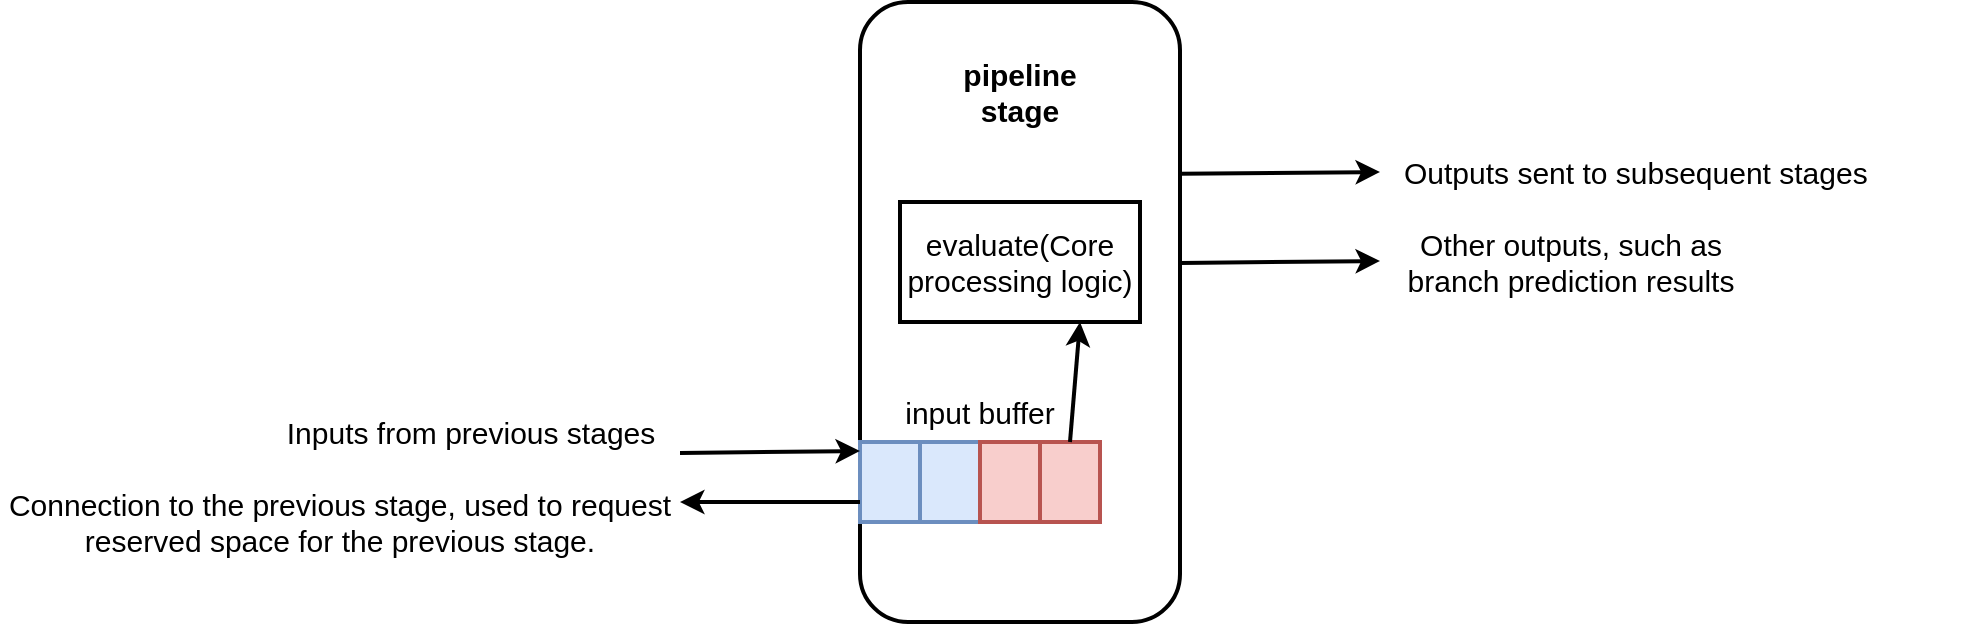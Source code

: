 <mxfile version="22.0.3" type="device" pages="2">
  <diagram name="pipestage" id="vihQ7Ghbzik3H-PbE7Xx">
    <mxGraphModel dx="1434" dy="880" grid="0" gridSize="10" guides="1" tooltips="1" connect="1" arrows="1" fold="1" page="1" pageScale="1" pageWidth="4681" pageHeight="3300" math="0" shadow="0">
      <root>
        <mxCell id="0" />
        <mxCell id="1" parent="0" />
        <mxCell id="OV0JtcjLH_3yH4MAl11J-1" value="" style="rounded=1;whiteSpace=wrap;html=1;strokeWidth=2;fontFamily=Helvetica;fontSize=15;" vertex="1" parent="1">
          <mxGeometry x="610" y="290" width="160" height="310" as="geometry" />
        </mxCell>
        <mxCell id="OV0JtcjLH_3yH4MAl11J-2" value="&lt;font style=&quot;font-size: 15px;&quot;&gt;&lt;b style=&quot;font-size: 15px;&quot;&gt;pipeline stage&lt;/b&gt;&lt;/font&gt;" style="text;html=1;strokeColor=none;fillColor=none;align=center;verticalAlign=middle;whiteSpace=wrap;rounded=0;strokeWidth=2;fontFamily=Helvetica;fontSize=15;" vertex="1" parent="1">
          <mxGeometry x="660" y="320" width="60" height="30" as="geometry" />
        </mxCell>
        <mxCell id="OV0JtcjLH_3yH4MAl11J-3" value="evaluate(Core processing logic)" style="rounded=0;whiteSpace=wrap;html=1;strokeWidth=2;fontFamily=Helvetica;fontSize=15;" vertex="1" parent="1">
          <mxGeometry x="630" y="390" width="120" height="60" as="geometry" />
        </mxCell>
        <mxCell id="OV0JtcjLH_3yH4MAl11J-6" value="Inputs from previous stages" style="text;html=1;align=center;verticalAlign=middle;resizable=0;points=[];autosize=1;strokeColor=none;fillColor=none;strokeWidth=2;fontFamily=Helvetica;fontSize=15;" vertex="1" parent="1">
          <mxGeometry x="310" y="490" width="210" height="30" as="geometry" />
        </mxCell>
        <mxCell id="OV0JtcjLH_3yH4MAl11J-8" value="Outputs sent to subsequent stages" style="text;whiteSpace=wrap;strokeWidth=2;fontFamily=Helvetica;fontSize=15;" vertex="1" parent="1">
          <mxGeometry x="880" y="360" width="280" height="30" as="geometry" />
        </mxCell>
        <mxCell id="OV0JtcjLH_3yH4MAl11J-10" value="Other outputs, such as &lt;br style=&quot;font-size: 15px;&quot;&gt;branch prediction results" style="text;html=1;align=center;verticalAlign=middle;resizable=0;points=[];autosize=1;strokeColor=none;fillColor=none;strokeWidth=2;fontFamily=Helvetica;fontSize=15;" vertex="1" parent="1">
          <mxGeometry x="870" y="395" width="190" height="50" as="geometry" />
        </mxCell>
        <mxCell id="OV0JtcjLH_3yH4MAl11J-22" value="" style="group;strokeWidth=2;fontFamily=Helvetica;fontSize=15;" vertex="1" connectable="0" parent="1">
          <mxGeometry x="610" y="510" width="120" height="40" as="geometry" />
        </mxCell>
        <mxCell id="OV0JtcjLH_3yH4MAl11J-18" value="" style="rounded=0;whiteSpace=wrap;html=1;fillColor=#dae8fc;strokeColor=#6c8ebf;strokeWidth=2;fontFamily=Helvetica;fontSize=15;" vertex="1" parent="OV0JtcjLH_3yH4MAl11J-22">
          <mxGeometry width="30" height="40" as="geometry" />
        </mxCell>
        <mxCell id="OV0JtcjLH_3yH4MAl11J-19" value="" style="rounded=0;whiteSpace=wrap;html=1;fillColor=#dae8fc;strokeColor=#6c8ebf;strokeWidth=2;fontFamily=Helvetica;fontSize=15;" vertex="1" parent="OV0JtcjLH_3yH4MAl11J-22">
          <mxGeometry x="30" width="30" height="40" as="geometry" />
        </mxCell>
        <mxCell id="OV0JtcjLH_3yH4MAl11J-20" value="" style="rounded=0;whiteSpace=wrap;html=1;fillColor=#f8cecc;strokeColor=#b85450;strokeWidth=2;fontFamily=Helvetica;fontSize=15;" vertex="1" parent="OV0JtcjLH_3yH4MAl11J-22">
          <mxGeometry x="60" width="30" height="40" as="geometry" />
        </mxCell>
        <mxCell id="OV0JtcjLH_3yH4MAl11J-21" value="" style="rounded=0;whiteSpace=wrap;html=1;fillColor=#f8cecc;strokeColor=#b85450;strokeWidth=2;fontFamily=Helvetica;fontSize=15;" vertex="1" parent="OV0JtcjLH_3yH4MAl11J-22">
          <mxGeometry x="90" width="30" height="40" as="geometry" />
        </mxCell>
        <mxCell id="OV0JtcjLH_3yH4MAl11J-23" value="input buffer" style="text;html=1;strokeColor=none;fillColor=none;align=center;verticalAlign=middle;whiteSpace=wrap;rounded=0;strokeWidth=2;fontFamily=Helvetica;fontSize=15;" vertex="1" parent="1">
          <mxGeometry x="630" y="480" width="80" height="30" as="geometry" />
        </mxCell>
        <mxCell id="OV0JtcjLH_3yH4MAl11J-24" value="" style="endArrow=classic;html=1;rounded=0;entryX=0;entryY=0.174;entryDx=0;entryDy=0;entryPerimeter=0;strokeWidth=2;fontFamily=Helvetica;fontSize=15;" edge="1" parent="1">
          <mxGeometry width="50" height="50" relative="1" as="geometry">
            <mxPoint x="520" y="515.53" as="sourcePoint" />
            <mxPoint x="610" y="514.47" as="targetPoint" />
          </mxGeometry>
        </mxCell>
        <mxCell id="OV0JtcjLH_3yH4MAl11J-29" value="" style="endArrow=classic;html=1;rounded=0;entryX=0.75;entryY=1;entryDx=0;entryDy=0;exitX=0.5;exitY=0;exitDx=0;exitDy=0;strokeWidth=2;fontFamily=Helvetica;fontSize=15;" edge="1" parent="1" source="OV0JtcjLH_3yH4MAl11J-21" target="OV0JtcjLH_3yH4MAl11J-3">
          <mxGeometry width="50" height="50" relative="1" as="geometry">
            <mxPoint x="650" y="770" as="sourcePoint" />
            <mxPoint x="900" y="660" as="targetPoint" />
          </mxGeometry>
        </mxCell>
        <mxCell id="OV0JtcjLH_3yH4MAl11J-25" value="" style="endArrow=classic;html=1;rounded=0;exitX=1;exitY=0.277;exitDx=0;exitDy=0;exitPerimeter=0;strokeWidth=2;fontFamily=Helvetica;fontSize=15;" edge="1" parent="1" source="OV0JtcjLH_3yH4MAl11J-1">
          <mxGeometry width="50" height="50" relative="1" as="geometry">
            <mxPoint x="920" y="571" as="sourcePoint" />
            <mxPoint x="870" y="375" as="targetPoint" />
          </mxGeometry>
        </mxCell>
        <mxCell id="OV0JtcjLH_3yH4MAl11J-26" value="" style="endArrow=classic;html=1;rounded=0;exitX=1;exitY=0.277;exitDx=0;exitDy=0;exitPerimeter=0;strokeWidth=2;fontFamily=Helvetica;fontSize=15;" edge="1" parent="1">
          <mxGeometry width="50" height="50" relative="1" as="geometry">
            <mxPoint x="770" y="420.5" as="sourcePoint" />
            <mxPoint x="870" y="419.5" as="targetPoint" />
          </mxGeometry>
        </mxCell>
        <mxCell id="OV0JtcjLH_3yH4MAl11J-27" value="" style="endArrow=classic;html=1;rounded=0;strokeWidth=2;fontFamily=Helvetica;fontSize=15;" edge="1" parent="1">
          <mxGeometry width="50" height="50" relative="1" as="geometry">
            <mxPoint x="610" y="540" as="sourcePoint" />
            <mxPoint x="520" y="540" as="targetPoint" />
          </mxGeometry>
        </mxCell>
        <mxCell id="OV0JtcjLH_3yH4MAl11J-28" value="Connection to the previous stage, used to request reserved space for the previous stage." style="text;html=1;strokeColor=none;fillColor=none;align=center;verticalAlign=middle;whiteSpace=wrap;rounded=0;strokeWidth=2;fontFamily=Helvetica;fontSize=15;" vertex="1" parent="1">
          <mxGeometry x="180" y="520" width="340" height="60" as="geometry" />
        </mxCell>
      </root>
    </mxGraphModel>
  </diagram>
  <diagram id="7QNWVqDLCOu86Uo_C4rL" name="regi_delay">
    <mxGraphModel dx="1434" dy="880" grid="0" gridSize="10" guides="1" tooltips="1" connect="1" arrows="1" fold="1" page="1" pageScale="1" pageWidth="4681" pageHeight="3300" math="0" shadow="0">
      <root>
        <mxCell id="0" />
        <mxCell id="1" parent="0" />
        <mxCell id="vfmgAqhOYuQlAM-7xmtZ-1" value="&lt;b&gt;&lt;font style=&quot;font-size: 18px;&quot;&gt;TimeBuffer&lt;/font&gt;&lt;/b&gt;" style="text;html=1;strokeColor=none;fillColor=none;align=center;verticalAlign=middle;whiteSpace=wrap;rounded=0;strokeWidth=2;fontSize=14;fontFamily=Courier New;" vertex="1" parent="1">
          <mxGeometry x="590" y="100" width="100" height="30" as="geometry" />
        </mxCell>
        <mxCell id="vfmgAqhOYuQlAM-7xmtZ-2" value="&lt;b&gt;delay = 2&lt;/b&gt;" style="text;html=1;strokeColor=none;fillColor=none;align=center;verticalAlign=middle;whiteSpace=wrap;rounded=0;strokeWidth=2;fontSize=14;fontFamily=Courier New;" vertex="1" parent="1">
          <mxGeometry x="840" y="60" width="150" height="30" as="geometry" />
        </mxCell>
        <mxCell id="vfmgAqhOYuQlAM-7xmtZ-6" value="past = 2&lt;br style=&quot;font-size: 14px;&quot;&gt;future = 0" style="text;html=1;strokeColor=none;fillColor=none;align=center;verticalAlign=middle;whiteSpace=wrap;rounded=0;strokeWidth=2;fontSize=14;fontFamily=Courier New;" vertex="1" parent="1">
          <mxGeometry x="840" y="100" width="150" height="30" as="geometry" />
        </mxCell>
        <mxCell id="vfmgAqhOYuQlAM-7xmtZ-7" value="" style="endArrow=classic;html=1;rounded=0;strokeWidth=2;fontSize=14;fontFamily=Courier New;" edge="1" parent="1">
          <mxGeometry width="50" height="50" relative="1" as="geometry">
            <mxPoint x="550" y="310" as="sourcePoint" />
            <mxPoint x="550" y="270" as="targetPoint" />
          </mxGeometry>
        </mxCell>
        <mxCell id="vfmgAqhOYuQlAM-7xmtZ-8" value="" style="endArrow=classic;html=1;rounded=0;strokeWidth=2;fontSize=14;fontFamily=Courier New;" edge="1" parent="1">
          <mxGeometry width="50" height="50" relative="1" as="geometry">
            <mxPoint x="570" y="310" as="sourcePoint" />
            <mxPoint x="570" y="270" as="targetPoint" />
          </mxGeometry>
        </mxCell>
        <mxCell id="vfmgAqhOYuQlAM-7xmtZ-9" value="base" style="text;html=1;strokeColor=none;fillColor=none;align=center;verticalAlign=middle;whiteSpace=wrap;rounded=0;rotation=-90;strokeWidth=2;fontSize=14;fontFamily=Courier New;" vertex="1" parent="1">
          <mxGeometry x="520" y="320" width="60" height="30" as="geometry" />
        </mxCell>
        <mxCell id="vfmgAqhOYuQlAM-7xmtZ-10" value="input" style="text;html=1;strokeColor=none;fillColor=none;align=center;verticalAlign=middle;whiteSpace=wrap;rounded=0;rotation=-90;strokeWidth=2;fontSize=14;fontFamily=Courier New;" vertex="1" parent="1">
          <mxGeometry x="540" y="320" width="60" height="30" as="geometry" />
        </mxCell>
        <mxCell id="vfmgAqhOYuQlAM-7xmtZ-12" value="" style="endArrow=classic;html=1;rounded=0;strokeWidth=2;fontSize=14;fontFamily=Courier New;" edge="1" parent="1">
          <mxGeometry width="50" height="50" relative="1" as="geometry">
            <mxPoint x="630" y="310" as="sourcePoint" />
            <mxPoint x="630" y="270" as="targetPoint" />
          </mxGeometry>
        </mxCell>
        <mxCell id="vfmgAqhOYuQlAM-7xmtZ-13" value="output" style="text;html=1;strokeColor=none;fillColor=none;align=center;verticalAlign=middle;whiteSpace=wrap;rounded=0;rotation=-90;strokeWidth=2;fontSize=14;fontFamily=Courier New;" vertex="1" parent="1">
          <mxGeometry x="600" y="320" width="60" height="30" as="geometry" />
        </mxCell>
        <mxCell id="vfmgAqhOYuQlAM-7xmtZ-14" value="data" style="rounded=0;whiteSpace=wrap;html=1;fillColor=#dae8fc;strokeColor=#6c8ebf;strokeWidth=2;fontSize=14;fontFamily=Courier New;" vertex="1" parent="1">
          <mxGeometry x="850" y="200" width="60" height="50" as="geometry" />
        </mxCell>
        <mxCell id="vfmgAqhOYuQlAM-7xmtZ-15" value="bubble" style="rounded=0;whiteSpace=wrap;html=1;fillColor=#f8cecc;strokeColor=#b85450;strokeWidth=2;fontSize=14;fontFamily=Courier New;" vertex="1" parent="1">
          <mxGeometry x="910" y="200" width="60" height="50" as="geometry" />
        </mxCell>
        <mxCell id="vfmgAqhOYuQlAM-7xmtZ-16" value="bubble" style="rounded=0;whiteSpace=wrap;html=1;fillColor=#f8cecc;strokeColor=#b85450;strokeWidth=2;fontSize=14;fontFamily=Courier New;" vertex="1" parent="1">
          <mxGeometry x="970" y="200" width="60" height="50" as="geometry" />
        </mxCell>
        <mxCell id="vfmgAqhOYuQlAM-7xmtZ-44" value="" style="endArrow=classic;html=1;rounded=0;strokeWidth=2;fontSize=14;fontFamily=Courier New;" edge="1" parent="1">
          <mxGeometry width="50" height="50" relative="1" as="geometry">
            <mxPoint x="990" y="530" as="sourcePoint" />
            <mxPoint x="990" y="490" as="targetPoint" />
          </mxGeometry>
        </mxCell>
        <mxCell id="vfmgAqhOYuQlAM-7xmtZ-45" value="" style="endArrow=classic;html=1;rounded=0;strokeWidth=2;fontSize=14;fontFamily=Courier New;" edge="1" parent="1">
          <mxGeometry width="50" height="50" relative="1" as="geometry">
            <mxPoint x="1010" y="530" as="sourcePoint" />
            <mxPoint x="1010" y="490" as="targetPoint" />
          </mxGeometry>
        </mxCell>
        <mxCell id="vfmgAqhOYuQlAM-7xmtZ-46" value="base" style="text;html=1;strokeColor=none;fillColor=none;align=center;verticalAlign=middle;whiteSpace=wrap;rounded=0;rotation=-90;strokeWidth=2;fontSize=14;fontFamily=Courier New;" vertex="1" parent="1">
          <mxGeometry x="960" y="540" width="60" height="30" as="geometry" />
        </mxCell>
        <mxCell id="vfmgAqhOYuQlAM-7xmtZ-47" value="input" style="text;html=1;strokeColor=none;fillColor=none;align=center;verticalAlign=middle;whiteSpace=wrap;rounded=0;rotation=-90;strokeWidth=2;fontSize=14;fontFamily=Courier New;" vertex="1" parent="1">
          <mxGeometry x="980" y="540" width="60" height="30" as="geometry" />
        </mxCell>
        <mxCell id="vfmgAqhOYuQlAM-7xmtZ-48" value="" style="endArrow=classic;html=1;rounded=0;strokeWidth=2;fontSize=14;fontFamily=Courier New;" edge="1" parent="1">
          <mxGeometry width="50" height="50" relative="1" as="geometry">
            <mxPoint x="880" y="530" as="sourcePoint" />
            <mxPoint x="880" y="490" as="targetPoint" />
          </mxGeometry>
        </mxCell>
        <mxCell id="vfmgAqhOYuQlAM-7xmtZ-49" value="output" style="text;html=1;strokeColor=none;fillColor=none;align=center;verticalAlign=middle;whiteSpace=wrap;rounded=0;rotation=-90;strokeWidth=2;fontSize=14;fontFamily=Courier New;" vertex="1" parent="1">
          <mxGeometry x="850" y="540" width="60" height="30" as="geometry" />
        </mxCell>
        <mxCell id="vfmgAqhOYuQlAM-7xmtZ-50" value="init" style="text;html=1;strokeColor=none;fillColor=none;align=center;verticalAlign=middle;whiteSpace=wrap;rounded=0;strokeWidth=2;fontSize=14;fontFamily=Courier New;" vertex="1" parent="1">
          <mxGeometry x="460" y="210" width="60" height="30" as="geometry" />
        </mxCell>
        <mxCell id="vfmgAqhOYuQlAM-7xmtZ-51" value="cycle0" style="text;html=1;strokeColor=none;fillColor=none;align=center;verticalAlign=middle;whiteSpace=wrap;rounded=0;strokeWidth=2;fontSize=14;fontFamily=Courier New;" vertex="1" parent="1">
          <mxGeometry x="780" y="210" width="60" height="30" as="geometry" />
        </mxCell>
        <mxCell id="vfmgAqhOYuQlAM-7xmtZ-61" value="cycle1" style="text;html=1;strokeColor=none;fillColor=none;align=center;verticalAlign=middle;whiteSpace=wrap;rounded=0;strokeWidth=2;fontSize=14;fontFamily=Courier New;" vertex="1" parent="1">
          <mxGeometry x="450" y="440" width="60" height="30" as="geometry" />
        </mxCell>
        <mxCell id="vfmgAqhOYuQlAM-7xmtZ-63" value="cycle2" style="text;html=1;strokeColor=none;fillColor=none;align=center;verticalAlign=middle;whiteSpace=wrap;rounded=0;strokeWidth=2;fontSize=14;fontFamily=Courier New;" vertex="1" parent="1">
          <mxGeometry x="780" y="440" width="60" height="30" as="geometry" />
        </mxCell>
        <mxCell id="vfmgAqhOYuQlAM-7xmtZ-65" value="data" style="rounded=0;whiteSpace=wrap;html=1;fillColor=#dae8fc;strokeColor=#6c8ebf;strokeWidth=2;fontSize=14;fontFamily=Courier New;" vertex="1" parent="1">
          <mxGeometry x="850" y="430" width="60" height="50" as="geometry" />
        </mxCell>
        <mxCell id="vfmgAqhOYuQlAM-7xmtZ-66" value="bubble" style="rounded=0;whiteSpace=wrap;html=1;fillColor=#f8cecc;strokeColor=#b85450;strokeWidth=2;fontSize=14;fontFamily=Courier New;" vertex="1" parent="1">
          <mxGeometry x="910" y="430" width="60" height="50" as="geometry" />
        </mxCell>
        <mxCell id="vfmgAqhOYuQlAM-7xmtZ-67" value="bubble" style="rounded=0;whiteSpace=wrap;html=1;fillColor=#f8cecc;strokeColor=#b85450;strokeWidth=2;fontSize=14;fontFamily=Courier New;" vertex="1" parent="1">
          <mxGeometry x="970" y="430" width="60" height="50" as="geometry" />
        </mxCell>
        <mxCell id="vfmgAqhOYuQlAM-7xmtZ-68" value="data" style="rounded=0;whiteSpace=wrap;html=1;fillColor=#dae8fc;strokeColor=#6c8ebf;strokeWidth=2;fontSize=14;fontFamily=Courier New;" vertex="1" parent="1">
          <mxGeometry x="540" y="430" width="60" height="50" as="geometry" />
        </mxCell>
        <mxCell id="vfmgAqhOYuQlAM-7xmtZ-69" value="bubble" style="rounded=0;whiteSpace=wrap;html=1;fillColor=#f8cecc;strokeColor=#b85450;strokeWidth=2;fontSize=14;fontFamily=Courier New;" vertex="1" parent="1">
          <mxGeometry x="600" y="430" width="60" height="50" as="geometry" />
        </mxCell>
        <mxCell id="vfmgAqhOYuQlAM-7xmtZ-70" value="bubble" style="rounded=0;whiteSpace=wrap;html=1;fillColor=#f8cecc;strokeColor=#b85450;strokeWidth=2;fontSize=14;fontFamily=Courier New;" vertex="1" parent="1">
          <mxGeometry x="660" y="430" width="60" height="50" as="geometry" />
        </mxCell>
        <mxCell id="vfmgAqhOYuQlAM-7xmtZ-71" value="bubble" style="rounded=0;whiteSpace=wrap;html=1;fillColor=#f8cecc;strokeColor=#b85450;strokeWidth=2;fontSize=14;fontFamily=Courier New;" vertex="1" parent="1">
          <mxGeometry x="540" y="200" width="60" height="50" as="geometry" />
        </mxCell>
        <mxCell id="vfmgAqhOYuQlAM-7xmtZ-72" value="bubble" style="rounded=0;whiteSpace=wrap;html=1;fillColor=#f8cecc;strokeColor=#b85450;strokeWidth=2;fontSize=14;fontFamily=Courier New;" vertex="1" parent="1">
          <mxGeometry x="600" y="200" width="60" height="50" as="geometry" />
        </mxCell>
        <mxCell id="vfmgAqhOYuQlAM-7xmtZ-73" value="bubble" style="rounded=0;whiteSpace=wrap;html=1;fillColor=#f8cecc;strokeColor=#b85450;strokeWidth=2;fontSize=14;fontFamily=Courier New;" vertex="1" parent="1">
          <mxGeometry x="660" y="200" width="60" height="50" as="geometry" />
        </mxCell>
        <mxCell id="vfmgAqhOYuQlAM-7xmtZ-74" value="" style="endArrow=classic;html=1;rounded=0;strokeWidth=2;fontSize=14;fontFamily=Courier New;" edge="1" parent="1">
          <mxGeometry width="50" height="50" relative="1" as="geometry">
            <mxPoint x="860" y="310" as="sourcePoint" />
            <mxPoint x="860" y="270" as="targetPoint" />
          </mxGeometry>
        </mxCell>
        <mxCell id="vfmgAqhOYuQlAM-7xmtZ-75" value="" style="endArrow=classic;html=1;rounded=0;strokeWidth=2;fontSize=14;fontFamily=Courier New;" edge="1" parent="1">
          <mxGeometry width="50" height="50" relative="1" as="geometry">
            <mxPoint x="880" y="310" as="sourcePoint" />
            <mxPoint x="880" y="270" as="targetPoint" />
          </mxGeometry>
        </mxCell>
        <mxCell id="vfmgAqhOYuQlAM-7xmtZ-76" value="base" style="text;html=1;strokeColor=none;fillColor=none;align=center;verticalAlign=middle;whiteSpace=wrap;rounded=0;rotation=-90;strokeWidth=2;fontSize=14;fontFamily=Courier New;" vertex="1" parent="1">
          <mxGeometry x="830" y="320" width="60" height="30" as="geometry" />
        </mxCell>
        <mxCell id="vfmgAqhOYuQlAM-7xmtZ-77" value="input" style="text;html=1;strokeColor=none;fillColor=none;align=center;verticalAlign=middle;whiteSpace=wrap;rounded=0;rotation=-90;strokeWidth=2;fontSize=14;fontFamily=Courier New;" vertex="1" parent="1">
          <mxGeometry x="850" y="320" width="60" height="30" as="geometry" />
        </mxCell>
        <mxCell id="vfmgAqhOYuQlAM-7xmtZ-78" value="" style="endArrow=classic;html=1;rounded=0;strokeWidth=2;fontSize=14;fontFamily=Courier New;" edge="1" parent="1">
          <mxGeometry width="50" height="50" relative="1" as="geometry">
            <mxPoint x="940" y="310" as="sourcePoint" />
            <mxPoint x="940" y="270" as="targetPoint" />
          </mxGeometry>
        </mxCell>
        <mxCell id="vfmgAqhOYuQlAM-7xmtZ-79" value="output" style="text;html=1;strokeColor=none;fillColor=none;align=center;verticalAlign=middle;whiteSpace=wrap;rounded=0;rotation=-90;strokeWidth=2;fontSize=14;fontFamily=Courier New;" vertex="1" parent="1">
          <mxGeometry x="910" y="320" width="60" height="30" as="geometry" />
        </mxCell>
        <mxCell id="vfmgAqhOYuQlAM-7xmtZ-80" value="" style="endArrow=classic;html=1;rounded=0;strokeWidth=2;fontSize=14;fontFamily=Courier New;" edge="1" parent="1">
          <mxGeometry width="50" height="50" relative="1" as="geometry">
            <mxPoint x="610" y="530" as="sourcePoint" />
            <mxPoint x="610" y="490" as="targetPoint" />
          </mxGeometry>
        </mxCell>
        <mxCell id="vfmgAqhOYuQlAM-7xmtZ-81" value="" style="endArrow=classic;html=1;rounded=0;strokeWidth=2;fontSize=14;fontFamily=Courier New;" edge="1" parent="1">
          <mxGeometry width="50" height="50" relative="1" as="geometry">
            <mxPoint x="630" y="530" as="sourcePoint" />
            <mxPoint x="630" y="490" as="targetPoint" />
          </mxGeometry>
        </mxCell>
        <mxCell id="vfmgAqhOYuQlAM-7xmtZ-82" value="base" style="text;html=1;strokeColor=none;fillColor=none;align=center;verticalAlign=middle;whiteSpace=wrap;rounded=0;rotation=-90;strokeWidth=2;fontSize=14;fontFamily=Courier New;" vertex="1" parent="1">
          <mxGeometry x="580" y="540" width="60" height="30" as="geometry" />
        </mxCell>
        <mxCell id="vfmgAqhOYuQlAM-7xmtZ-83" value="input" style="text;html=1;strokeColor=none;fillColor=none;align=center;verticalAlign=middle;whiteSpace=wrap;rounded=0;rotation=-90;strokeWidth=2;fontSize=14;fontFamily=Courier New;" vertex="1" parent="1">
          <mxGeometry x="600" y="540" width="60" height="30" as="geometry" />
        </mxCell>
        <mxCell id="vfmgAqhOYuQlAM-7xmtZ-84" value="" style="endArrow=classic;html=1;rounded=0;strokeWidth=2;fontSize=14;fontFamily=Courier New;" edge="1" parent="1">
          <mxGeometry width="50" height="50" relative="1" as="geometry">
            <mxPoint x="690" y="530" as="sourcePoint" />
            <mxPoint x="690" y="490" as="targetPoint" />
          </mxGeometry>
        </mxCell>
        <mxCell id="vfmgAqhOYuQlAM-7xmtZ-85" value="output" style="text;html=1;strokeColor=none;fillColor=none;align=center;verticalAlign=middle;whiteSpace=wrap;rounded=0;rotation=-90;strokeWidth=2;fontSize=14;fontFamily=Courier New;" vertex="1" parent="1">
          <mxGeometry x="660" y="540" width="60" height="30" as="geometry" />
        </mxCell>
        <mxCell id="vfmgAqhOYuQlAM-7xmtZ-86" value="&lt;font color=&quot;#ff0000&quot; face=&quot;Courier New&quot; style=&quot;font-size: 16px;&quot;&gt;advance per cycle&lt;/font&gt;" style="text;html=1;strokeColor=none;fillColor=none;align=center;verticalAlign=middle;whiteSpace=wrap;rounded=0;" vertex="1" parent="1">
          <mxGeometry x="1060" y="340" width="180" height="30" as="geometry" />
        </mxCell>
      </root>
    </mxGraphModel>
  </diagram>
</mxfile>
